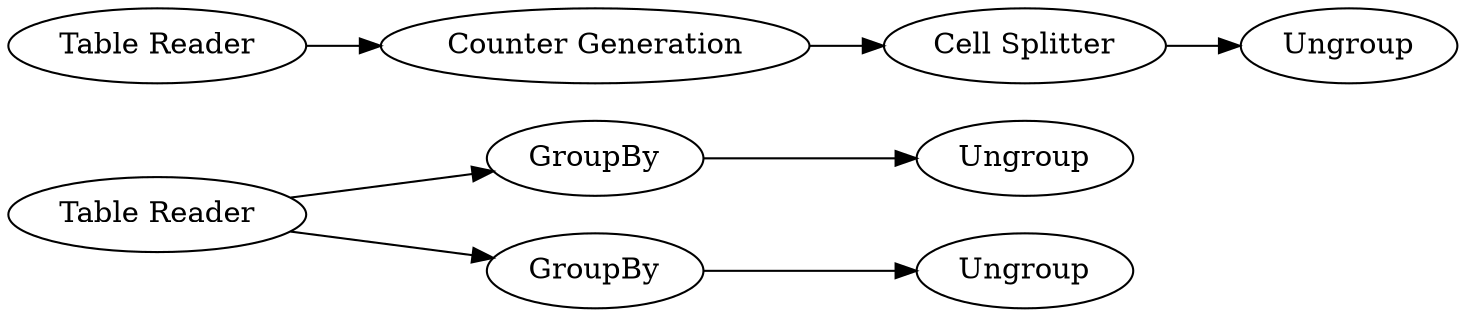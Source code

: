 digraph {
	"1938535166851790660_10" [label="Table Reader"]
	"1938535166851790660_4" [label=Ungroup]
	"1938535166851790660_8" [label="Counter Generation"]
	"1938535166851790660_2" [label=GroupBy]
	"1938535166851790660_9" [label=Ungroup]
	"1938535166851790660_6" [label="Table Reader"]
	"1938535166851790660_5" [label=Ungroup]
	"1938535166851790660_3" [label=GroupBy]
	"1938535166851790660_7" [label="Cell Splitter"]
	"1938535166851790660_3" -> "1938535166851790660_5"
	"1938535166851790660_6" -> "1938535166851790660_8"
	"1938535166851790660_2" -> "1938535166851790660_4"
	"1938535166851790660_7" -> "1938535166851790660_9"
	"1938535166851790660_8" -> "1938535166851790660_7"
	"1938535166851790660_10" -> "1938535166851790660_2"
	"1938535166851790660_10" -> "1938535166851790660_3"
	rankdir=LR
}
